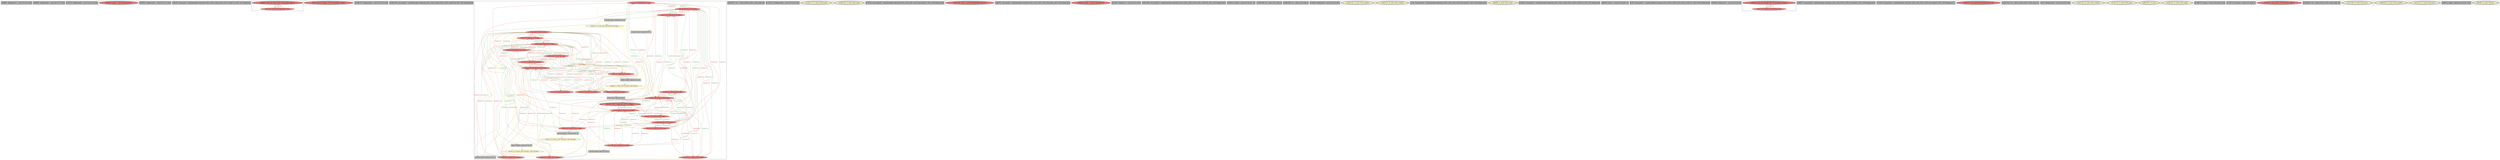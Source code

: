 
digraph G {





subgraph cluster51 {


node339 [penwidth=3.0,fontsize=20,fillcolor=grey,label="[59/60]  %idxprom11 = sext i32 %5 to i64",shape=rectangle,style=filled ]



}

subgraph cluster50 {


node338 [penwidth=3.0,fontsize=20,fillcolor=grey,label="[68/69]  %idxprom32 = sext i32 %17 to i64",shape=rectangle,style=filled ]



}

subgraph cluster49 {


node337 [penwidth=3.0,fontsize=20,fillcolor=grey,label="[74/77]  %idxprom28 = sext i32 %14 to i64",shape=rectangle,style=filled ]



}

subgraph cluster45 {


node333 [penwidth=3.0,fontsize=20,fillcolor=lightcoral,label="[61/64]  %call4 = call i32 @rand() #3",shape=ellipse,style=filled ]



}

subgraph cluster41 {


node329 [penwidth=3.0,fontsize=20,fillcolor=grey,label="[95/98]  %idxprom24 = sext i32 %11 to i64",shape=rectangle,style=filled ]



}

subgraph cluster39 {


node327 [penwidth=3.0,fontsize=20,fillcolor=grey,label="[52/53]  %arrayidx = getelementptr inbounds [100 x [100 x i32]], [100 x [100 x i32]]* %a, i64 0, i64 %idxprom",shape=rectangle,style=filled ]



}

subgraph cluster38 {


node326 [penwidth=3.0,fontsize=20,fillcolor=lightcoral,label="[45/48]  store i32 %rem, i32* %arrayidx6, align 4",shape=ellipse,style=filled ]
node325 [fillcolor=lightcoral,label="[46/47]  %12 = load i32, i32* %arrayidx25, align 4",shape=ellipse,style=filled ]

node325->node326 [style=solid,color=firebrick3,label="A|indep",penwidth=1.0,fontcolor=firebrick3 ]
node326->node325 [style=solid,color=forestgreen,label="T|indep",penwidth=1.0,fontcolor=forestgreen ]


}

subgraph cluster46 {


node334 [penwidth=3.0,fontsize=20,fillcolor=lightcoral,label="[2/3]  store i32 %add, i32* %arrayidx33, align 4",shape=ellipse,style=filled ]



}

subgraph cluster37 {


node324 [penwidth=3.0,fontsize=20,fillcolor=grey,label="[104/107]  %idxprom22 = sext i32 %10 to i64",shape=rectangle,style=filled ]



}

subgraph cluster36 {


node323 [penwidth=3.0,fontsize=20,fillcolor=grey,label="[108/109]  %arrayidx27 = getelementptr inbounds [100 x [100 x i32]], [100 x [100 x i32]]* %b, i64 0, i64 %idxprom26",shape=rectangle,style=filled ]



}

subgraph cluster15 {


node302 [fillcolor=lightcoral,label="[12/151]  %7 = load i32, i32* %i, align 4",shape=ellipse,style=filled ]
node278 [fillcolor=lightcoral,label="[35/94]  store i32 %inc, i32* %j, align 4",shape=ellipse,style=filled ]
node282 [fillcolor=grey,label="[29/132]  %cmp17 = icmp slt i32 %8, 100",shape=rectangle,style=filled ]
node276 [fillcolor=lightcoral,label="[13/150]  store i32 0, i32* %i, align 4",shape=ellipse,style=filled ]
node273 [fillcolor=lightcoral,label="[11/152]  store i32 0, i32* %i, align 4",shape=ellipse,style=filled ]
node272 [fillcolor=lightcoral,label="[9/154]  store i32 %inc38, i32* %i, align 4",shape=ellipse,style=filled ]
node285 [fillcolor=lightcoral,label="[10/153]  %2 = load i32, i32* %i, align 4",shape=ellipse,style=filled ]
node274 [fillcolor=lightcoral,label="[79/82]  %9 = load i32, i32* %j, align 4",shape=ellipse,style=filled ]
node266 [fillcolor=grey,label="[141/142]  %inc14 = add nsw i32 %7, 1",shape=rectangle,style=filled ]
node277 [fillcolor=lightcoral,label="[27/148]  store i32 %inc14, i32* %i, align 4",shape=ellipse,style=filled ]
node300 [fillcolor=lightcoral,label="[114/115]  %13 = load i32, i32* %i, align 4",shape=ellipse,style=filled ]
node271 [fillcolor=lightcoral,label="[28/133]  %8 = load i32, i32* %i, align 4",shape=ellipse,style=filled ]
node288 [fillcolor=lightcoral,label="[36/93]  %6 = load i32, i32* %j, align 4",shape=ellipse,style=filled ]
node279 [fillcolor=lightcoral,label="[34/99]  %11 = load i32, i32* %j, align 4",shape=ellipse,style=filled ]
node290 [fillcolor=lemonchiffon,label="[31/120]  br i1 %cmp20, label %for.body21, label %for.end36",shape=ellipse,style=filled ]
node296 [fillcolor=grey,label="[101/102]  %inc35 = add nsw i32 %18, 1",shape=rectangle,style=filled ]
node280 [fillcolor=lightcoral,label="[127/128]  %19 = load i32, i32* %i, align 4",shape=ellipse,style=filled ]
node291 [fillcolor=grey,label="[80/81]  %cmp20 = icmp slt i32 %9, 100",shape=rectangle,style=filled ]
node268 [fillcolor=lightcoral,label="[38/91]  %1 = load i32, i32* %j, align 4",shape=ellipse,style=filled ]
node270 [fillcolor=lemonchiffon,label="[30/131]  br i1 %cmp17, label %for.body18, label %for.end39",shape=ellipse,style=filled ]
node286 [fillcolor=lightcoral,label="[73/78]  %14 = load i32, i32* %j, align 4",shape=ellipse,style=filled ]
node301 [fillcolor=lightcoral,label="[14/149]  %4 = load i32, i32* %i, align 4",shape=ellipse,style=filled ]
node281 [fillcolor=grey,label="[39/90]  %cmp2 = icmp slt i32 %1, 100",shape=rectangle,style=filled ]
node289 [fillcolor=grey,label="[135/146]  %cmp = icmp slt i32 %0, 100",shape=rectangle,style=filled ]
node275 [fillcolor=lightcoral,label="[33/100]  store i32 %inc35, i32* %j, align 4",shape=ellipse,style=filled ]
node269 [fillcolor=lemonchiffon,label="[40/89]  br i1 %cmp2, label %for.body3, label %for.end",shape=ellipse,style=filled ]
node283 [fillcolor=lightcoral,label="[112/113]  %10 = load i32, i32* %i, align 4",shape=ellipse,style=filled ]
node293 [fillcolor=lightcoral,label="[71/72]  %5 = load i32, i32* %j, align 4",shape=ellipse,style=filled ]
node284 [penwidth=3.0,fontsize=20,fillcolor=lightcoral,label="[8/155]  %16 = load i32, i32* %i, align 4",shape=ellipse,style=filled ]
node299 [fillcolor=lightcoral,label="[134/147]  %0 = load i32, i32* %i, align 4",shape=ellipse,style=filled ]
node287 [fillcolor=lightcoral,label="[65/84]  %3 = load i32, i32* %j, align 4",shape=ellipse,style=filled ]
node294 [fillcolor=lightcoral,label="[67/70]  %17 = load i32, i32* %j, align 4",shape=ellipse,style=filled ]
node265 [fillcolor=grey,label="[125/126]  %inc38 = add nsw i32 %19, 1",shape=rectangle,style=filled ]
node292 [fillcolor=lightcoral,label="[32/103]  %18 = load i32, i32* %j, align 4",shape=ellipse,style=filled ]
node295 [fillcolor=lightcoral,label="[66/83]  store i32 0, i32* %j, align 4",shape=ellipse,style=filled ]
node297 [fillcolor=grey,label="[57/58]  %inc = add nsw i32 %6, 1",shape=rectangle,style=filled ]
node267 [fillcolor=lightcoral,label="[37/92]  store i32 0, i32* %j, align 4",shape=ellipse,style=filled ]
node298 [fillcolor=lemonchiffon,label="[136/145]  br i1 %cmp, label %for.body, label %for.end15",shape=ellipse,style=filled ]

node294->node295 [style=solid,color=firebrick3,label="A|indep|Const",penwidth=1.0,fontcolor=firebrick3 ]
node295->node294 [style=solid,color=forestgreen,label="T|indep|Const",penwidth=1.0,fontcolor=forestgreen ]
node292->node296 [style=solid,color=black,label="",penwidth=0.5,fontcolor=black ]
node277->node302 [style=solid,color=forestgreen,label="T|indep|Const",penwidth=1.0,fontcolor=forestgreen ]
node295->node292 [style=solid,color=forestgreen,label="T|indep|Const",penwidth=1.0,fontcolor=forestgreen ]
node302->node277 [style=solid,color=firebrick3,label="A|indep|Const",penwidth=1.0,fontcolor=firebrick3 ]
node290->node292 [style=solid,color=gold,label="C",penwidth=1.0,fontcolor=gold ]
node299->node277 [style=solid,color=firebrick3,label="A|indep|Const",penwidth=1.0,fontcolor=firebrick3 ]
node291->node290 [style=solid,color=black,label="",penwidth=0.5,fontcolor=black ]
node290->node291 [style=solid,color=gold,label="C",penwidth=1.0,fontcolor=gold ]
node290->node279 [style=solid,color=gold,label="C",penwidth=1.0,fontcolor=gold ]
node289->node298 [style=solid,color=black,label="",penwidth=0.5,fontcolor=black ]
node290->node283 [style=solid,color=gold,label="C",penwidth=1.0,fontcolor=gold ]
node298->node289 [style=solid,color=gold,label="C",penwidth=1.0,fontcolor=gold ]
node288->node297 [style=solid,color=black,label="",penwidth=0.5,fontcolor=black ]
node288->node295 [style=solid,color=firebrick3,label="A|indep|Const",penwidth=1.0,fontcolor=firebrick3 ]
node284->node277 [style=solid,color=firebrick3,label="A|indep|Const",penwidth=1.0,fontcolor=firebrick3 ]
node277->node284 [style=solid,color=forestgreen,label="T|indep|Const",penwidth=1.0,fontcolor=forestgreen ]
node295->node288 [style=solid,color=forestgreen,label="T|indep|Const",penwidth=1.0,fontcolor=forestgreen ]
node298->node277 [style=solid,color=gold,label="C",penwidth=1.0,fontcolor=gold ]
node287->node295 [style=solid,color=firebrick3,label="A|indep|Const",penwidth=1.0,fontcolor=firebrick3 ]
node276->node271 [style=solid,color=forestgreen,label="T|indep|Const",penwidth=1.0,fontcolor=forestgreen ]
node286->node295 [style=solid,color=firebrick3,label="A|indep|Const",penwidth=1.0,fontcolor=firebrick3 ]
node295->node286 [style=solid,color=forestgreen,label="T|indep|Const",penwidth=1.0,fontcolor=forestgreen ]
node280->node272 [style=solid,color=firebrick3,label="A|indep|Const",penwidth=1.0,fontcolor=firebrick3 ]
node278->node286 [style=solid,color=forestgreen,label="T|indep|Const",penwidth=1.0,fontcolor=forestgreen ]
node272->node300 [style=solid,color=forestgreen,label="T|indep|Const",penwidth=1.0,fontcolor=forestgreen ]
node290->node294 [style=solid,color=gold,label="C",penwidth=1.0,fontcolor=gold ]
node300->node272 [style=solid,color=firebrick3,label="A|indep|Const",penwidth=1.0,fontcolor=firebrick3 ]
node268->node267 [style=solid,color=firebrick3,label="A|indep|Const",penwidth=1.0,fontcolor=firebrick3 ]
node286->node275 [style=solid,color=firebrick3,label="A|indep|Const",penwidth=1.0,fontcolor=firebrick3 ]
node273->node285 [style=solid,color=forestgreen,label="T|indep|Const",penwidth=1.0,fontcolor=forestgreen ]
node275->node286 [style=solid,color=forestgreen,label="T|indep|Const",penwidth=1.0,fontcolor=forestgreen ]
node283->node272 [style=solid,color=firebrick3,label="A|indep|Const",penwidth=1.0,fontcolor=firebrick3 ]
node269->node269 [style=solid,color=gold,label="C",penwidth=1.0,fontcolor=gold ]
node284->node272 [style=solid,color=firebrick3,label="A|indep|Const",penwidth=1.0,fontcolor=firebrick3 ]
node270->node295 [style=solid,color=gold,label="C",penwidth=1.0,fontcolor=gold ]
node298->node298 [style=solid,color=gold,label="C",penwidth=1.0,fontcolor=gold ]
node272->node284 [style=solid,color=forestgreen,label="T|indep|Const",penwidth=1.0,fontcolor=forestgreen ]
node278->node274 [style=solid,color=forestgreen,label="T|indep|Const",penwidth=1.0,fontcolor=forestgreen ]
node277->node271 [style=solid,color=forestgreen,label="T|indep|Const",penwidth=1.0,fontcolor=forestgreen ]
node268->node281 [style=solid,color=black,label="",penwidth=0.5,fontcolor=black ]
node270->node270 [style=solid,color=gold,label="C",penwidth=1.0,fontcolor=gold ]
node277->node285 [style=solid,color=forestgreen,label="T|indep|Const",penwidth=1.0,fontcolor=forestgreen ]
node285->node272 [style=solid,color=firebrick3,label="A|indep|Const",penwidth=1.0,fontcolor=firebrick3 ]
node272->node285 [style=solid,color=forestgreen,label="T|indep|Const",penwidth=1.0,fontcolor=forestgreen ]
node278->node293 [style=solid,color=forestgreen,label="T|indep|Const",penwidth=1.0,fontcolor=forestgreen ]
node267->node274 [style=solid,color=forestgreen,label="T|indep|Const",penwidth=1.0,fontcolor=forestgreen ]
node267->node268 [style=solid,color=forestgreen,label="T|indep|Const",penwidth=1.0,fontcolor=forestgreen ]
node277->node299 [style=solid,color=forestgreen,label="T|indep|Const",penwidth=1.0,fontcolor=forestgreen ]
node299->node289 [style=solid,color=black,label="",penwidth=0.5,fontcolor=black ]
node275->node292 [style=solid,color=forestgreen,label="T|indep|Const",penwidth=1.0,fontcolor=forestgreen ]
node274->node275 [style=solid,color=firebrick3,label="A|indep|Const",penwidth=1.0,fontcolor=firebrick3 ]
node272->node301 [style=solid,color=forestgreen,label="T|indep|Const",penwidth=1.0,fontcolor=forestgreen ]
node275->node268 [style=solid,color=forestgreen,label="T|indep|Const",penwidth=1.0,fontcolor=forestgreen ]
node297->node278 [style=solid,color=black,label="",penwidth=0.5,fontcolor=black ]
node276->node301 [style=solid,color=forestgreen,label="T|indep|Const",penwidth=1.0,fontcolor=forestgreen ]
node271->node273 [style=solid,color=firebrick3,label="A|indep|Const",penwidth=1.0,fontcolor=firebrick3 ]
node295->node287 [style=solid,color=forestgreen,label="T|indep|Const",penwidth=1.0,fontcolor=forestgreen ]
node288->node275 [style=solid,color=firebrick3,label="A|indep|Const",penwidth=1.0,fontcolor=firebrick3 ]
node267->node287 [style=solid,color=forestgreen,label="T|indep|Const",penwidth=1.0,fontcolor=forestgreen ]
node276->node280 [style=solid,color=forestgreen,label="T|indep|Const",penwidth=1.0,fontcolor=forestgreen ]
node293->node295 [style=solid,color=firebrick3,label="A|indep|Const",penwidth=1.0,fontcolor=firebrick3 ]
node272->node302 [style=solid,color=forestgreen,label="T|indep|Const",penwidth=1.0,fontcolor=forestgreen ]
node298->node299 [style=solid,color=gold,label="C",penwidth=1.0,fontcolor=gold ]
node294->node278 [style=solid,color=firebrick3,label="A|indep|Const",penwidth=1.0,fontcolor=firebrick3 ]
node270->node274 [style=solid,color=gold,label="C",penwidth=1.0,fontcolor=gold ]
node271->node277 [style=solid,color=firebrick3,label="A|indep|Const",penwidth=1.0,fontcolor=firebrick3 ]
node287->node267 [style=solid,color=firebrick3,label="A|indep|Const",penwidth=1.0,fontcolor=firebrick3 ]
node288->node267 [style=solid,color=firebrick3,label="A|indep|Const",penwidth=1.0,fontcolor=firebrick3 ]
node275->node274 [style=solid,color=forestgreen,label="T|indep|Const",penwidth=1.0,fontcolor=forestgreen ]
node277->node283 [style=solid,color=forestgreen,label="T|indep|Const",penwidth=1.0,fontcolor=forestgreen ]
node295->node268 [style=solid,color=forestgreen,label="T|indep|Const",penwidth=1.0,fontcolor=forestgreen ]
node302->node273 [style=solid,color=firebrick3,label="A|indep|Const",penwidth=1.0,fontcolor=firebrick3 ]
node298->node269 [style=solid,color=gold,label="C",penwidth=1.0,fontcolor=gold ]
node273->node302 [style=solid,color=forestgreen,label="T|indep|Const",penwidth=1.0,fontcolor=forestgreen ]
node301->node273 [style=solid,color=firebrick3,label="A|indep|Const",penwidth=1.0,fontcolor=firebrick3 ]
node287->node278 [style=solid,color=firebrick3,label="A|indep|Const",penwidth=1.0,fontcolor=firebrick3 ]
node275->node293 [style=solid,color=forestgreen,label="T|indep|Const",penwidth=1.0,fontcolor=forestgreen ]
node279->node275 [style=solid,color=firebrick3,label="A|indep|Const",penwidth=1.0,fontcolor=firebrick3 ]
node278->node288 [style=solid,color=forestgreen,label="T|indep|Const",penwidth=1.0,fontcolor=forestgreen ]
node301->node272 [style=solid,color=firebrick3,label="A|indep|Const",penwidth=1.0,fontcolor=firebrick3 ]
node276->node285 [style=solid,color=forestgreen,label="T|indep|Const",penwidth=1.0,fontcolor=forestgreen ]
node271->node276 [style=solid,color=firebrick3,label="A|indep|Const",penwidth=1.0,fontcolor=firebrick3 ]
node290->node286 [style=solid,color=gold,label="C",penwidth=1.0,fontcolor=gold ]
node298->node267 [style=solid,color=gold,label="C",penwidth=1.0,fontcolor=gold ]
node270->node265 [style=solid,color=gold,label="C",penwidth=1.0,fontcolor=gold ]
node298->node266 [style=solid,color=gold,label="C",penwidth=1.0,fontcolor=gold ]
node267->node293 [style=solid,color=forestgreen,label="T|indep|Const",penwidth=1.0,fontcolor=forestgreen ]
node274->node267 [style=solid,color=firebrick3,label="A|indep|Const",penwidth=1.0,fontcolor=firebrick3 ]
node300->node277 [style=solid,color=firebrick3,label="A|indep|Const",penwidth=1.0,fontcolor=firebrick3 ]
node284->node276 [style=solid,color=firebrick3,label="A|indep|Const",penwidth=1.0,fontcolor=firebrick3 ]
node275->node279 [style=solid,color=forestgreen,label="T|indep|Const",penwidth=1.0,fontcolor=forestgreen ]
node294->node275 [style=solid,color=firebrick3,label="A|indep|Const",penwidth=1.0,fontcolor=firebrick3 ]
node275->node288 [style=solid,color=forestgreen,label="T|indep|Const",penwidth=1.0,fontcolor=forestgreen ]
node280->node273 [style=solid,color=firebrick3,label="A|indep|Const",penwidth=1.0,fontcolor=firebrick3 ]
node292->node275 [style=solid,color=firebrick3,label="A|indep|Const",penwidth=1.0,fontcolor=firebrick3 ]
node299->node276 [style=solid,color=firebrick3,label="A|indep|Const",penwidth=1.0,fontcolor=firebrick3 ]
node273->node280 [style=solid,color=forestgreen,label="T|indep|Const",penwidth=1.0,fontcolor=forestgreen ]
node283->node277 [style=solid,color=firebrick3,label="A|indep|Const",penwidth=1.0,fontcolor=firebrick3 ]
node292->node267 [style=solid,color=firebrick3,label="A|indep|Const",penwidth=1.0,fontcolor=firebrick3 ]
node285->node276 [style=solid,color=firebrick3,label="A|indep|Const",penwidth=1.0,fontcolor=firebrick3 ]
node278->node268 [style=solid,color=forestgreen,label="T|indep|Const",penwidth=1.0,fontcolor=forestgreen ]
node276->node284 [style=solid,color=forestgreen,label="T|indep|Const",penwidth=1.0,fontcolor=forestgreen ]
node290->node300 [style=solid,color=gold,label="C",penwidth=1.0,fontcolor=gold ]
node273->node299 [style=solid,color=forestgreen,label="T|indep|Const",penwidth=1.0,fontcolor=forestgreen ]
node290->node290 [style=solid,color=gold,label="C",penwidth=1.0,fontcolor=gold ]
node285->node277 [style=solid,color=firebrick3,label="A|indep|Const",penwidth=1.0,fontcolor=firebrick3 ]
node277->node301 [style=solid,color=forestgreen,label="T|indep|Const",penwidth=1.0,fontcolor=forestgreen ]
node275->node287 [style=solid,color=forestgreen,label="T|indep|Const",penwidth=1.0,fontcolor=forestgreen ]
node283->node276 [style=solid,color=firebrick3,label="A|indep|Const",penwidth=1.0,fontcolor=firebrick3 ]
node278->node279 [style=solid,color=forestgreen,label="T|indep|Const",penwidth=1.0,fontcolor=forestgreen ]
node278->node292 [style=solid,color=forestgreen,label="T|indep|Const",penwidth=1.0,fontcolor=forestgreen ]
node268->node275 [style=solid,color=firebrick3,label="A|indep|Const",penwidth=1.0,fontcolor=firebrick3 ]
node276->node283 [style=solid,color=forestgreen,label="T|indep|Const",penwidth=1.0,fontcolor=forestgreen ]
node274->node291 [style=solid,color=black,label="",penwidth=0.5,fontcolor=black ]
node273->node301 [style=solid,color=forestgreen,label="T|indep|Const",penwidth=1.0,fontcolor=forestgreen ]
node285->node273 [style=solid,color=firebrick3,label="A|indep|Const",penwidth=1.0,fontcolor=firebrick3 ]
node274->node278 [style=solid,color=firebrick3,label="A|indep|Const",penwidth=1.0,fontcolor=firebrick3 ]
node272->node283 [style=solid,color=forestgreen,label="T|indep|Const",penwidth=1.0,fontcolor=forestgreen ]
node271->node282 [style=solid,color=black,label="",penwidth=0.5,fontcolor=black ]
node274->node295 [style=solid,color=firebrick3,label="A|indep|Const",penwidth=1.0,fontcolor=firebrick3 ]
node295->node293 [style=solid,color=forestgreen,label="T|indep|Const",penwidth=1.0,fontcolor=forestgreen ]
node279->node267 [style=solid,color=firebrick3,label="A|indep|Const",penwidth=1.0,fontcolor=firebrick3 ]
node265->node272 [style=solid,color=black,label="",penwidth=0.5,fontcolor=black ]
node267->node292 [style=solid,color=forestgreen,label="T|indep|Const",penwidth=1.0,fontcolor=forestgreen ]
node280->node276 [style=solid,color=firebrick3,label="A|indep|Const",penwidth=1.0,fontcolor=firebrick3 ]
node275->node294 [style=solid,color=forestgreen,label="T|indep|Const",penwidth=1.0,fontcolor=forestgreen ]
node292->node295 [style=solid,color=firebrick3,label="A|indep|Const",penwidth=1.0,fontcolor=firebrick3 ]
node269->node301 [style=solid,color=gold,label="C",penwidth=1.0,fontcolor=gold ]
node298->node302 [style=solid,color=gold,label="C",penwidth=1.0,fontcolor=gold ]
node295->node274 [style=solid,color=forestgreen,label="T|indep|Const",penwidth=1.0,fontcolor=forestgreen ]
node287->node275 [style=solid,color=firebrick3,label="A|indep|Const",penwidth=1.0,fontcolor=firebrick3 ]
node266->node277 [style=solid,color=black,label="",penwidth=0.5,fontcolor=black ]
node290->node274 [style=solid,color=gold,label="C",penwidth=1.0,fontcolor=gold ]
node279->node295 [style=solid,color=firebrick3,label="A|indep|Const",penwidth=1.0,fontcolor=firebrick3 ]
node298->node268 [style=solid,color=gold,label="C",penwidth=1.0,fontcolor=gold ]
node299->node273 [style=solid,color=firebrick3,label="A|indep|Const",penwidth=1.0,fontcolor=firebrick3 ]
node296->node275 [style=solid,color=black,label="",penwidth=0.5,fontcolor=black ]
node269->node287 [style=solid,color=gold,label="C",penwidth=1.0,fontcolor=gold ]
node273->node284 [style=solid,color=forestgreen,label="T|indep|Const",penwidth=1.0,fontcolor=forestgreen ]
node273->node271 [style=solid,color=forestgreen,label="T|indep|Const",penwidth=1.0,fontcolor=forestgreen ]
node276->node299 [style=solid,color=forestgreen,label="T|indep|Const",penwidth=1.0,fontcolor=forestgreen ]
node284->node273 [style=solid,color=firebrick3,label="A|indep|Const",penwidth=1.0,fontcolor=firebrick3 ]
node272->node280 [style=solid,color=forestgreen,label="T|indep|Const",penwidth=1.0,fontcolor=forestgreen ]
node270->node291 [style=solid,color=gold,label="C",penwidth=1.0,fontcolor=gold ]
node272->node271 [style=solid,color=forestgreen,label="T|indep|Const",penwidth=1.0,fontcolor=forestgreen ]
node271->node272 [style=solid,color=firebrick3,label="A|indep|Const",penwidth=1.0,fontcolor=firebrick3 ]
node270->node290 [style=solid,color=gold,label="C",penwidth=1.0,fontcolor=gold ]
node301->node277 [style=solid,color=firebrick3,label="A|indep|Const",penwidth=1.0,fontcolor=firebrick3 ]
node267->node294 [style=solid,color=forestgreen,label="T|indep|Const",penwidth=1.0,fontcolor=forestgreen ]
node269->node281 [style=solid,color=gold,label="C",penwidth=1.0,fontcolor=gold ]
node281->node269 [style=solid,color=black,label="",penwidth=0.5,fontcolor=black ]
node273->node283 [style=solid,color=forestgreen,label="T|indep|Const",penwidth=1.0,fontcolor=forestgreen ]
node269->node278 [style=solid,color=gold,label="C",penwidth=1.0,fontcolor=gold ]
node301->node276 [style=solid,color=firebrick3,label="A|indep|Const",penwidth=1.0,fontcolor=firebrick3 ]
node269->node285 [style=solid,color=gold,label="C",penwidth=1.0,fontcolor=gold ]
node267->node288 [style=solid,color=forestgreen,label="T|indep|Const",penwidth=1.0,fontcolor=forestgreen ]
node290->node275 [style=solid,color=gold,label="C",penwidth=1.0,fontcolor=gold ]
node277->node300 [style=solid,color=forestgreen,label="T|indep|Const",penwidth=1.0,fontcolor=forestgreen ]
node302->node272 [style=solid,color=firebrick3,label="A|indep|Const",penwidth=1.0,fontcolor=firebrick3 ]
node270->node280 [style=solid,color=gold,label="C",penwidth=1.0,fontcolor=gold ]
node300->node273 [style=solid,color=firebrick3,label="A|indep|Const",penwidth=1.0,fontcolor=firebrick3 ]
node273->node300 [style=solid,color=forestgreen,label="T|indep|Const",penwidth=1.0,fontcolor=forestgreen ]
node294->node267 [style=solid,color=firebrick3,label="A|indep|Const",penwidth=1.0,fontcolor=firebrick3 ]
node290->node284 [style=solid,color=gold,label="C",penwidth=1.0,fontcolor=gold ]
node283->node273 [style=solid,color=firebrick3,label="A|indep|Const",penwidth=1.0,fontcolor=firebrick3 ]
node268->node278 [style=solid,color=firebrick3,label="A|indep|Const",penwidth=1.0,fontcolor=firebrick3 ]
node295->node279 [style=solid,color=forestgreen,label="T|indep|Const",penwidth=1.0,fontcolor=forestgreen ]
node269->node293 [style=solid,color=gold,label="C",penwidth=1.0,fontcolor=gold ]
node270->node271 [style=solid,color=gold,label="C",penwidth=1.0,fontcolor=gold ]
node302->node266 [style=solid,color=black,label="",penwidth=0.5,fontcolor=black ]
node286->node267 [style=solid,color=firebrick3,label="A|indep|Const",penwidth=1.0,fontcolor=firebrick3 ]
node269->node297 [style=solid,color=gold,label="C",penwidth=1.0,fontcolor=gold ]
node299->node272 [style=solid,color=firebrick3,label="A|indep|Const",penwidth=1.0,fontcolor=firebrick3 ]
node290->node296 [style=solid,color=gold,label="C",penwidth=1.0,fontcolor=gold ]
node293->node278 [style=solid,color=firebrick3,label="A|indep|Const",penwidth=1.0,fontcolor=firebrick3 ]
node267->node286 [style=solid,color=forestgreen,label="T|indep|Const",penwidth=1.0,fontcolor=forestgreen ]
node270->node272 [style=solid,color=gold,label="C",penwidth=1.0,fontcolor=gold ]
node300->node276 [style=solid,color=firebrick3,label="A|indep|Const",penwidth=1.0,fontcolor=firebrick3 ]
node293->node275 [style=solid,color=firebrick3,label="A|indep|Const",penwidth=1.0,fontcolor=firebrick3 ]
node269->node268 [style=solid,color=gold,label="C",penwidth=1.0,fontcolor=gold ]
node286->node278 [style=solid,color=firebrick3,label="A|indep|Const",penwidth=1.0,fontcolor=firebrick3 ]
node302->node276 [style=solid,color=firebrick3,label="A|indep|Const",penwidth=1.0,fontcolor=firebrick3 ]
node276->node302 [style=solid,color=forestgreen,label="T|indep|Const",penwidth=1.0,fontcolor=forestgreen ]
node280->node265 [style=solid,color=black,label="",penwidth=0.5,fontcolor=black ]
node277->node280 [style=solid,color=forestgreen,label="T|indep|Const",penwidth=1.0,fontcolor=forestgreen ]
node279->node278 [style=solid,color=firebrick3,label="A|indep|Const",penwidth=1.0,fontcolor=firebrick3 ]
node280->node277 [style=solid,color=firebrick3,label="A|indep|Const",penwidth=1.0,fontcolor=firebrick3 ]
node293->node267 [style=solid,color=firebrick3,label="A|indep|Const",penwidth=1.0,fontcolor=firebrick3 ]
node268->node295 [style=solid,color=firebrick3,label="A|indep|Const",penwidth=1.0,fontcolor=firebrick3 ]
node270->node282 [style=solid,color=gold,label="C",penwidth=1.0,fontcolor=gold ]
node282->node270 [style=solid,color=black,label="",penwidth=0.5,fontcolor=black ]
node276->node300 [style=solid,color=forestgreen,label="T|indep|Const",penwidth=1.0,fontcolor=forestgreen ]
node278->node287 [style=solid,color=forestgreen,label="T|indep|Const",penwidth=1.0,fontcolor=forestgreen ]
node288->node278 [style=solid,color=firebrick3,label="A|indep|Const",penwidth=1.0,fontcolor=firebrick3 ]
node272->node299 [style=solid,color=forestgreen,label="T|indep|Const",penwidth=1.0,fontcolor=forestgreen ]
node267->node279 [style=solid,color=forestgreen,label="T|indep|Const",penwidth=1.0,fontcolor=forestgreen ]
node269->node288 [style=solid,color=gold,label="C",penwidth=1.0,fontcolor=gold ]
node292->node278 [style=solid,color=firebrick3,label="A|indep|Const",penwidth=1.0,fontcolor=firebrick3 ]
node298->node281 [style=solid,color=gold,label="C",penwidth=1.0,fontcolor=gold ]
node278->node294 [style=solid,color=forestgreen,label="T|indep|Const",penwidth=1.0,fontcolor=forestgreen ]


}

subgraph cluster40 {


node328 [penwidth=3.0,fontsize=20,fillcolor=grey,label="[166/167]  %c = alloca [100 x [100 x i32]], align 16",shape=rectangle,style=filled ]



}

subgraph cluster35 {


node322 [penwidth=3.0,fontsize=20,fillcolor=grey,label="[110/111]  %idxprom26 = sext i32 %13 to i64",shape=rectangle,style=filled ]



}

subgraph cluster42 {


node330 [penwidth=3.0,fontsize=20,fillcolor=lemonchiffon,label="[116/117]  br label %for.inc34",shape=ellipse,style=filled ]



}

subgraph cluster11 {


node261 [penwidth=3.0,fontsize=20,fillcolor=lemonchiffon,label="[139/140]  br label %for.cond",shape=ellipse,style=filled ]



}

subgraph cluster43 {


node331 [penwidth=3.0,fontsize=20,fillcolor=grey,label="[75/76]  %arrayidx29 = getelementptr inbounds [100 x i32], [100 x i32]* %arrayidx27, i64 0, i64 %idxprom28",shape=rectangle,style=filled ]



}

subgraph cluster19 {


node306 [penwidth=3.0,fontsize=20,fillcolor=lightcoral,label="[178/179]  %call = call i64 @time(i64* null) #3",shape=ellipse,style=filled ]



}

subgraph cluster9 {


node259 [penwidth=3.0,fontsize=20,fillcolor=grey,label="[49/50]  %arrayidx6 = getelementptr inbounds [100 x i32], [100 x i32]* %arrayidx, i64 0, i64 %idxprom5",shape=rectangle,style=filled ]



}

subgraph cluster8 {


node258 [penwidth=3.0,fontsize=20,fillcolor=lightcoral,label="[43/44]  %call7 = call i32 @rand() #3",shape=ellipse,style=filled ]



}

subgraph cluster10 {


node260 [penwidth=3.0,fontsize=20,fillcolor=grey,label="[51/54]  %idxprom = sext i32 %2 to i64",shape=rectangle,style=filled ]



}

subgraph cluster23 {


node310 [penwidth=3.0,fontsize=20,fillcolor=grey,label="[105/106]  %arrayidx23 = getelementptr inbounds [100 x [100 x i32]], [100 x [100 x i32]]* %a, i64 0, i64 %idxprom22",shape=rectangle,style=filled ]



}

subgraph cluster7 {


node257 [penwidth=3.0,fontsize=20,fillcolor=grey,label="[41/42]  %rem8 = srem i32 %call7, 10",shape=rectangle,style=filled ]



}

subgraph cluster14 {


node264 [penwidth=3.0,fontsize=20,fillcolor=grey,label="[158/159]  %j = alloca i32, align 4",shape=rectangle,style=filled ]



}

subgraph cluster44 {


node332 [penwidth=3.0,fontsize=20,fillcolor=grey,label="[164/165]  %i = alloca i32, align 4",shape=rectangle,style=filled ]



}

subgraph cluster6 {


node256 [penwidth=3.0,fontsize=20,fillcolor=grey,label="[15/26]  %idxprom9 = sext i32 %4 to i64",shape=rectangle,style=filled ]



}

subgraph cluster30 {


node317 [penwidth=3.0,fontsize=20,fillcolor=lemonchiffon,label="[129/130]  br label %for.cond16",shape=ellipse,style=filled ]



}

subgraph cluster31 {


node318 [penwidth=3.0,fontsize=20,fillcolor=lemonchiffon,label="[118/119]  br label %for.cond19",shape=ellipse,style=filled ]



}

subgraph cluster0 {


node249 [penwidth=3.0,fontsize=20,fillcolor=grey,label="[1/4]  %arrayidx33 = getelementptr inbounds [100 x i32], [100 x i32]* %arrayidx31, i64 0, i64 %idxprom32",shape=rectangle,style=filled ]



}

subgraph cluster13 {


node263 [penwidth=3.0,fontsize=20,fillcolor=lemonchiffon,label="[85/86]  br label %for.cond1",shape=ellipse,style=filled ]



}

subgraph cluster5 {


node255 [penwidth=3.0,fontsize=20,fillcolor=grey,label="[16/25]  %arrayidx10 = getelementptr inbounds [100 x [100 x i32]], [100 x [100 x i32]]* %b, i64 0, i64 %idxprom9",shape=rectangle,style=filled ]



}

subgraph cluster47 {


node335 [penwidth=3.0,fontsize=20,fillcolor=grey,label="[62/63]  %rem = srem i32 %call4, 10",shape=rectangle,style=filled ]



}

subgraph cluster1 {


node250 [penwidth=3.0,fontsize=20,fillcolor=grey,label="[0/5]  %arrayidx31 = getelementptr inbounds [100 x [100 x i32]], [100 x [100 x i32]]* %c, i64 0, i64 %idxprom30",shape=rectangle,style=filled ]



}

subgraph cluster32 {


node319 [penwidth=3.0,fontsize=20,fillcolor=grey,label="[55/56]  %idxprom5 = sext i32 %3 to i64",shape=rectangle,style=filled ]



}

subgraph cluster3 {


node253 [penwidth=3.0,fontsize=20,fillcolor=lightcoral,label="[18/23]  store i32 %rem8, i32* %arrayidx12, align 4",shape=ellipse,style=filled ]
node252 [fillcolor=lightcoral,label="[19/22]  %15 = load i32, i32* %arrayidx29, align 4",shape=ellipse,style=filled ]

node252->node253 [style=solid,color=firebrick3,label="A|indep",penwidth=1.0,fontcolor=firebrick3 ]
node253->node252 [style=solid,color=forestgreen,label="T|indep",penwidth=1.0,fontcolor=forestgreen ]


}

subgraph cluster48 {


node336 [penwidth=3.0,fontsize=20,fillcolor=grey,label="[96/97]  %arrayidx25 = getelementptr inbounds [100 x i32], [100 x i32]* %arrayidx23, i64 0, i64 %idxprom24",shape=rectangle,style=filled ]



}

subgraph cluster4 {


node254 [penwidth=3.0,fontsize=20,fillcolor=grey,label="[17/24]  %arrayidx12 = getelementptr inbounds [100 x i32], [100 x i32]* %arrayidx10, i64 0, i64 %idxprom11",shape=rectangle,style=filled ]



}

subgraph cluster17 {


node304 [penwidth=3.0,fontsize=20,fillcolor=lightcoral,label="[156/157]  call void @srand(i32 %conv) #3",shape=ellipse,style=filled ]



}

subgraph cluster16 {


node303 [penwidth=3.0,fontsize=20,fillcolor=grey,label="[162/163]  %b = alloca [100 x [100 x i32]], align 16",shape=rectangle,style=filled ]



}

subgraph cluster2 {


node251 [penwidth=3.0,fontsize=20,fillcolor=grey,label="[6/7]  %idxprom30 = sext i32 %16 to i64",shape=rectangle,style=filled ]



}

subgraph cluster34 {


node321 [penwidth=3.0,fontsize=20,fillcolor=lemonchiffon,label="[123/124]  br label %for.cond19",shape=ellipse,style=filled ]



}

subgraph cluster22 {


node309 [penwidth=3.0,fontsize=20,fillcolor=lemonchiffon,label="[174/175]  br label %for.cond",shape=ellipse,style=filled ]



}

subgraph cluster25 {


node312 [penwidth=3.0,fontsize=20,fillcolor=lemonchiffon,label="[168/169]  ret i32 0",shape=ellipse,style=filled ]



}

subgraph cluster18 {


node305 [penwidth=3.0,fontsize=20,fillcolor=lemonchiffon,label="[143/144]  br label %for.cond1",shape=ellipse,style=filled ]



}

subgraph cluster29 {


node316 [penwidth=3.0,fontsize=20,fillcolor=grey,label="[176/177]  %conv = trunc i64 %call to i32",shape=rectangle,style=filled ]



}

subgraph cluster20 {


node307 [penwidth=3.0,fontsize=20,fillcolor=grey,label="[172/173]  %retval = alloca i32, align 4",shape=rectangle,style=filled ]



}

subgraph cluster26 {


node313 [penwidth=3.0,fontsize=20,fillcolor=lightcoral,label="[170/171]  store i32 0, i32* %retval, align 4",shape=ellipse,style=filled ]



}

subgraph cluster24 {


node311 [penwidth=3.0,fontsize=20,fillcolor=grey,label="[160/161]  %a = alloca [100 x [100 x i32]], align 16",shape=rectangle,style=filled ]



}

subgraph cluster28 {


node315 [penwidth=3.0,fontsize=20,fillcolor=lemonchiffon,label="[137/138]  br label %for.inc13",shape=ellipse,style=filled ]



}

subgraph cluster27 {


node314 [penwidth=3.0,fontsize=20,fillcolor=lemonchiffon,label="[180/181]  br label %for.cond16",shape=ellipse,style=filled ]



}

subgraph cluster21 {


node308 [penwidth=3.0,fontsize=20,fillcolor=lemonchiffon,label="[121/122]  br label %for.inc37",shape=ellipse,style=filled ]



}

subgraph cluster12 {


node262 [penwidth=3.0,fontsize=20,fillcolor=grey,label="[20/21]  %add = add nsw i32 %12, %15",shape=rectangle,style=filled ]



}

subgraph cluster33 {


node320 [penwidth=3.0,fontsize=20,fillcolor=lemonchiffon,label="[87/88]  br label %for.inc",shape=ellipse,style=filled ]



}

}
